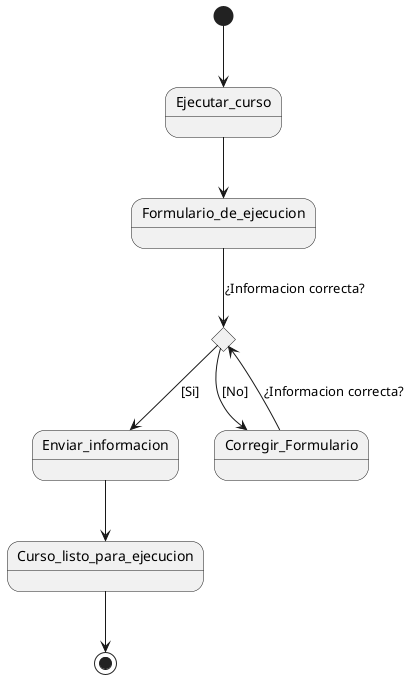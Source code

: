 @startuml CU#7
[*] --> Ejecutar_curso
Ejecutar_curso--> Formulario_de_ejecucion
state a <<choice>>

Formulario_de_ejecucion--> a:¿Informacion correcta?
a-->Enviar_informacion: [Si]
a-->Corregir_Formulario: [No]
Enviar_informacion--> Curso_listo_para_ejecucion
Corregir_Formulario--> a:¿Informacion correcta?

Curso_listo_para_ejecucion --> [*]
@enduml